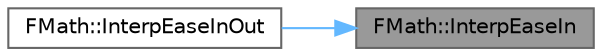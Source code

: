 digraph "FMath::InterpEaseIn"
{
 // INTERACTIVE_SVG=YES
 // LATEX_PDF_SIZE
  bgcolor="transparent";
  edge [fontname=Helvetica,fontsize=10,labelfontname=Helvetica,labelfontsize=10];
  node [fontname=Helvetica,fontsize=10,shape=box,height=0.2,width=0.4];
  rankdir="RL";
  Node1 [id="Node000001",label="FMath::InterpEaseIn",height=0.2,width=0.4,color="gray40", fillcolor="grey60", style="filled", fontcolor="black",tooltip="Interpolate between A and B, applying an ease in function."];
  Node1 -> Node2 [id="edge1_Node000001_Node000002",dir="back",color="steelblue1",style="solid",tooltip=" "];
  Node2 [id="Node000002",label="FMath::InterpEaseInOut",height=0.2,width=0.4,color="grey40", fillcolor="white", style="filled",URL="$dc/d20/structFMath.html#ae17f3fb10f813613731cafa10d16b9da",tooltip="Interpolate between A and B, applying an ease in/out function."];
}
